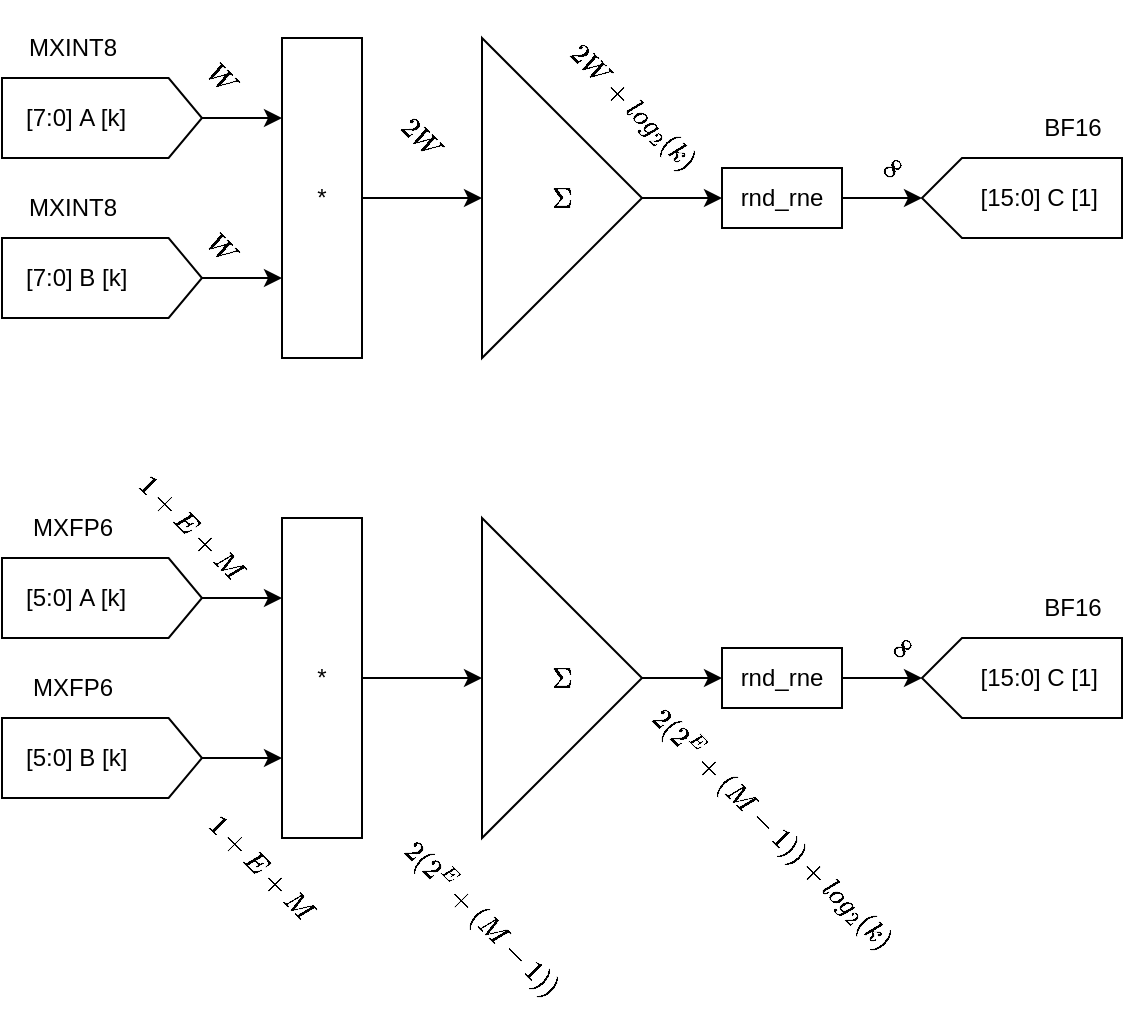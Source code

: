 <mxfile>
    <diagram id="37v83Nntvbdrm7so_rxu" name="Page-1">
        <mxGraphModel dx="991" dy="520" grid="1" gridSize="10" guides="1" tooltips="1" connect="1" arrows="1" fold="1" page="1" pageScale="1" pageWidth="850" pageHeight="1100" math="1" shadow="0">
            <root>
                <mxCell id="0"/>
                <mxCell id="1" parent="0"/>
                <mxCell id="33" style="edgeStyle=orthogonalEdgeStyle;html=1;entryX=0;entryY=0.25;entryDx=0;entryDy=0;" parent="1" source="16" target="30" edge="1">
                    <mxGeometry relative="1" as="geometry"/>
                </mxCell>
                <mxCell id="16" value="&amp;nbsp; &amp;nbsp;[7:0]&amp;nbsp;A [k]" style="shape=offPageConnector;whiteSpace=wrap;html=1;rotation=0;direction=north;labelPosition=center;verticalLabelPosition=middle;align=left;verticalAlign=middle;size=0.167;" parent="1" vertex="1">
                    <mxGeometry x="40" y="80" width="100" height="40" as="geometry"/>
                </mxCell>
                <mxCell id="34" style="edgeStyle=orthogonalEdgeStyle;html=1;entryX=0;entryY=0.75;entryDx=0;entryDy=0;" parent="1" source="18" target="30" edge="1">
                    <mxGeometry relative="1" as="geometry"/>
                </mxCell>
                <mxCell id="18" value="&amp;nbsp; &amp;nbsp;[7:0] B [k]" style="shape=offPageConnector;whiteSpace=wrap;html=1;rotation=0;direction=north;labelPosition=center;verticalLabelPosition=middle;align=left;verticalAlign=middle;size=0.167;" parent="1" vertex="1">
                    <mxGeometry x="40" y="160" width="100" height="40" as="geometry"/>
                </mxCell>
                <mxCell id="24" value="MXINT8" style="text;html=1;align=center;verticalAlign=middle;resizable=0;points=[];autosize=1;strokeColor=none;fillColor=none;" parent="1" vertex="1">
                    <mxGeometry x="40" y="50" width="70" height="30" as="geometry"/>
                </mxCell>
                <mxCell id="25" value="MXINT8" style="text;html=1;align=center;verticalAlign=middle;resizable=0;points=[];autosize=1;strokeColor=none;fillColor=none;" parent="1" vertex="1">
                    <mxGeometry x="40" y="130" width="70" height="30" as="geometry"/>
                </mxCell>
                <mxCell id="26" value="BF16" style="text;html=1;align=center;verticalAlign=middle;resizable=0;points=[];autosize=1;strokeColor=none;fillColor=none;" parent="1" vertex="1">
                    <mxGeometry x="550" y="90" width="50" height="30" as="geometry"/>
                </mxCell>
                <mxCell id="37" style="edgeStyle=orthogonalEdgeStyle;html=1;entryX=0;entryY=0.5;entryDx=0;entryDy=0;" parent="1" source="30" target="35" edge="1">
                    <mxGeometry relative="1" as="geometry"/>
                </mxCell>
                <mxCell id="30" value="*" style="rounded=0;whiteSpace=wrap;html=1;" parent="1" vertex="1">
                    <mxGeometry x="180" y="60" width="40" height="160" as="geometry"/>
                </mxCell>
                <mxCell id="45" style="edgeStyle=orthogonalEdgeStyle;html=1;entryX=0;entryY=0.5;entryDx=0;entryDy=0;" parent="1" source="35" target="44" edge="1">
                    <mxGeometry relative="1" as="geometry"/>
                </mxCell>
                <mxCell id="35" value="$$\Sigma$$" style="triangle;whiteSpace=wrap;html=1;" parent="1" vertex="1">
                    <mxGeometry x="280" y="60" width="80" height="160" as="geometry"/>
                </mxCell>
                <mxCell id="40" value="$$2W$$" style="text;html=1;align=center;verticalAlign=middle;resizable=0;points=[];autosize=1;strokeColor=none;fillColor=none;rotation=45;" parent="1" vertex="1">
                    <mxGeometry x="215" y="95" width="70" height="30" as="geometry"/>
                </mxCell>
                <mxCell id="42" value="$$2W+log_2(k)$$" style="text;html=1;align=center;verticalAlign=middle;resizable=0;points=[];autosize=1;strokeColor=none;fillColor=none;rotation=45;" parent="1" vertex="1">
                    <mxGeometry x="295" y="80" width="120" height="30" as="geometry"/>
                </mxCell>
                <mxCell id="43" value="[15:0] C [1]&amp;nbsp; &amp;nbsp;" style="shape=offPageConnector;whiteSpace=wrap;html=1;rotation=0;direction=south;labelPosition=center;verticalLabelPosition=middle;align=right;verticalAlign=middle;size=0.2;" parent="1" vertex="1">
                    <mxGeometry x="500" y="120" width="100" height="40" as="geometry"/>
                </mxCell>
                <mxCell id="46" style="edgeStyle=orthogonalEdgeStyle;html=1;entryX=0.5;entryY=1;entryDx=0;entryDy=0;" parent="1" source="44" target="43" edge="1">
                    <mxGeometry relative="1" as="geometry"/>
                </mxCell>
                <mxCell id="44" value="rnd_rne" style="rounded=0;whiteSpace=wrap;html=1;" parent="1" vertex="1">
                    <mxGeometry x="400" y="125" width="60" height="30" as="geometry"/>
                </mxCell>
                <mxCell id="47" style="edgeStyle=orthogonalEdgeStyle;html=1;entryX=0;entryY=0.25;entryDx=0;entryDy=0;" parent="1" source="48" target="55" edge="1">
                    <mxGeometry relative="1" as="geometry"/>
                </mxCell>
                <mxCell id="48" value="&amp;nbsp; &amp;nbsp;[5:0]&amp;nbsp;A [k]" style="shape=offPageConnector;whiteSpace=wrap;html=1;rotation=0;direction=north;labelPosition=center;verticalLabelPosition=middle;align=left;verticalAlign=middle;size=0.167;" parent="1" vertex="1">
                    <mxGeometry x="40" y="320" width="100" height="40" as="geometry"/>
                </mxCell>
                <mxCell id="49" style="edgeStyle=orthogonalEdgeStyle;html=1;entryX=0;entryY=0.75;entryDx=0;entryDy=0;" parent="1" source="50" target="55" edge="1">
                    <mxGeometry relative="1" as="geometry"/>
                </mxCell>
                <mxCell id="50" value="&amp;nbsp; &amp;nbsp;[5:0] B [k]" style="shape=offPageConnector;whiteSpace=wrap;html=1;rotation=0;direction=north;labelPosition=center;verticalLabelPosition=middle;align=left;verticalAlign=middle;size=0.167;" parent="1" vertex="1">
                    <mxGeometry x="40" y="400" width="100" height="40" as="geometry"/>
                </mxCell>
                <mxCell id="51" value="MXFP6" style="text;html=1;align=center;verticalAlign=middle;resizable=0;points=[];autosize=1;strokeColor=none;fillColor=none;" parent="1" vertex="1">
                    <mxGeometry x="45" y="290" width="60" height="30" as="geometry"/>
                </mxCell>
                <mxCell id="52" value="MXFP6" style="text;html=1;align=center;verticalAlign=middle;resizable=0;points=[];autosize=1;strokeColor=none;fillColor=none;" parent="1" vertex="1">
                    <mxGeometry x="45" y="370" width="60" height="30" as="geometry"/>
                </mxCell>
                <mxCell id="53" value="BF16" style="text;html=1;align=center;verticalAlign=middle;resizable=0;points=[];autosize=1;strokeColor=none;fillColor=none;" parent="1" vertex="1">
                    <mxGeometry x="550" y="330" width="50" height="30" as="geometry"/>
                </mxCell>
                <mxCell id="54" style="edgeStyle=orthogonalEdgeStyle;html=1;entryX=0;entryY=0.5;entryDx=0;entryDy=0;" parent="1" source="55" target="57" edge="1">
                    <mxGeometry relative="1" as="geometry"/>
                </mxCell>
                <mxCell id="55" value="*" style="rounded=0;whiteSpace=wrap;html=1;" parent="1" vertex="1">
                    <mxGeometry x="180" y="300" width="40" height="160" as="geometry"/>
                </mxCell>
                <mxCell id="56" style="edgeStyle=orthogonalEdgeStyle;html=1;entryX=0;entryY=0.5;entryDx=0;entryDy=0;" parent="1" source="57" target="63" edge="1">
                    <mxGeometry relative="1" as="geometry"/>
                </mxCell>
                <mxCell id="57" value="$$\Sigma$$" style="triangle;whiteSpace=wrap;html=1;" parent="1" vertex="1">
                    <mxGeometry x="280" y="300" width="80" height="160" as="geometry"/>
                </mxCell>
                <mxCell id="61" value="[15:0] C [1]&amp;nbsp; &amp;nbsp;" style="shape=offPageConnector;whiteSpace=wrap;html=1;rotation=0;direction=south;labelPosition=center;verticalLabelPosition=middle;align=right;verticalAlign=middle;size=0.2;" parent="1" vertex="1">
                    <mxGeometry x="500" y="360" width="100" height="40" as="geometry"/>
                </mxCell>
                <mxCell id="62" style="edgeStyle=orthogonalEdgeStyle;html=1;entryX=0.5;entryY=1;entryDx=0;entryDy=0;" parent="1" source="63" target="61" edge="1">
                    <mxGeometry relative="1" as="geometry"/>
                </mxCell>
                <mxCell id="63" value="rnd_rne" style="rounded=0;whiteSpace=wrap;html=1;" parent="1" vertex="1">
                    <mxGeometry x="400" y="365" width="60" height="30" as="geometry"/>
                </mxCell>
                <mxCell id="66" value="$$2(2^E+(M-1))$$" style="text;html=1;align=center;verticalAlign=middle;resizable=0;points=[];autosize=1;strokeColor=none;fillColor=none;rotation=45;" parent="1" vertex="1">
                    <mxGeometry x="220" y="485" width="120" height="30" as="geometry"/>
                </mxCell>
                <mxCell id="67" value="$$2(2^E+(M-1)) + log_2(k)$$" style="text;html=1;align=center;verticalAlign=middle;resizable=0;points=[];autosize=1;strokeColor=none;fillColor=none;rotation=45;" parent="1" vertex="1">
                    <mxGeometry x="335" y="440" width="180" height="30" as="geometry"/>
                </mxCell>
                <mxCell id="68" value="$$8$$" style="text;html=1;align=center;verticalAlign=middle;resizable=0;points=[];autosize=1;strokeColor=none;fillColor=none;rotation=45;" vertex="1" parent="1">
                    <mxGeometry x="455" y="110" width="60" height="30" as="geometry"/>
                </mxCell>
                <mxCell id="69" value="$$8$$" style="text;html=1;align=center;verticalAlign=middle;resizable=0;points=[];autosize=1;strokeColor=none;fillColor=none;rotation=45;" vertex="1" parent="1">
                    <mxGeometry x="460" y="350" width="60" height="30" as="geometry"/>
                </mxCell>
                <mxCell id="70" value="$$W$$" style="text;html=1;align=center;verticalAlign=middle;resizable=0;points=[];autosize=1;strokeColor=none;fillColor=none;rotation=45;" vertex="1" parent="1">
                    <mxGeometry x="120" y="65" width="60" height="30" as="geometry"/>
                </mxCell>
                <mxCell id="71" value="$$W$$" style="text;html=1;align=center;verticalAlign=middle;resizable=0;points=[];autosize=1;strokeColor=none;fillColor=none;rotation=45;" vertex="1" parent="1">
                    <mxGeometry x="120" y="150" width="60" height="30" as="geometry"/>
                </mxCell>
                <mxCell id="72" value="$$1+E+M$$" style="text;html=1;align=center;verticalAlign=middle;resizable=0;points=[];autosize=1;strokeColor=none;fillColor=none;rotation=45;" vertex="1" parent="1">
                    <mxGeometry x="90" y="290" width="90" height="30" as="geometry"/>
                </mxCell>
                <mxCell id="73" value="$$1+E+M$$" style="text;html=1;align=center;verticalAlign=middle;resizable=0;points=[];autosize=1;strokeColor=none;fillColor=none;rotation=45;" vertex="1" parent="1">
                    <mxGeometry x="125" y="460" width="90" height="30" as="geometry"/>
                </mxCell>
            </root>
        </mxGraphModel>
    </diagram>
</mxfile>